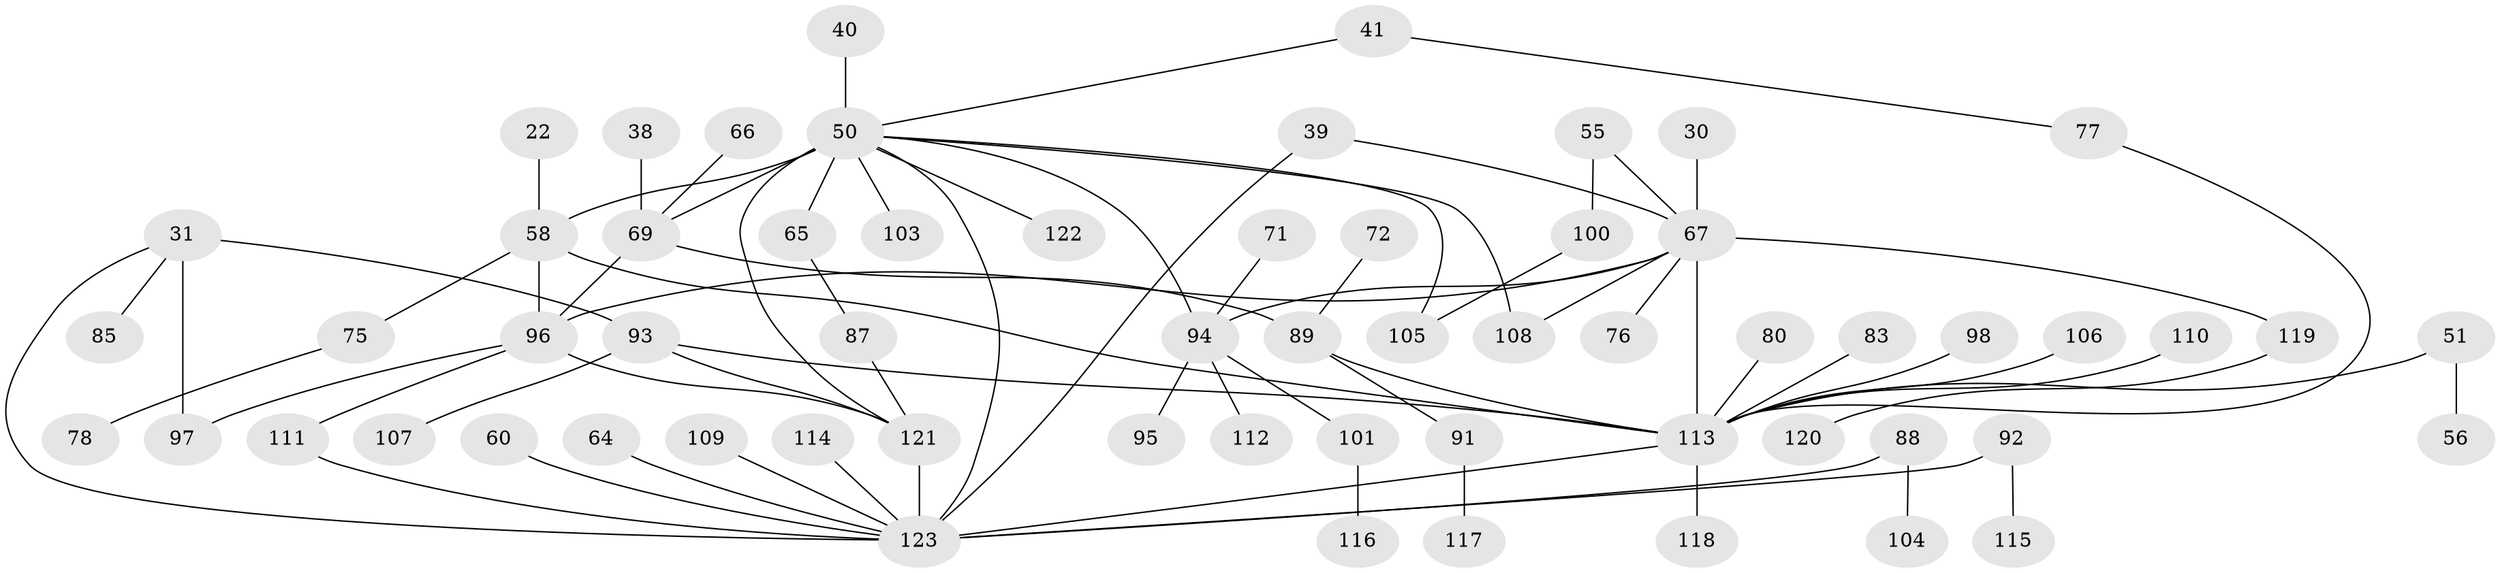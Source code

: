 // original degree distribution, {7: 0.032520325203252036, 6: 0.032520325203252036, 4: 0.0975609756097561, 5: 0.056910569105691054, 2: 0.36585365853658536, 3: 0.13821138211382114, 1: 0.2764227642276423}
// Generated by graph-tools (version 1.1) at 2025/45/03/04/25 21:45:10]
// undirected, 61 vertices, 76 edges
graph export_dot {
graph [start="1"]
  node [color=gray90,style=filled];
  22;
  30;
  31;
  38;
  39;
  40 [super="+28"];
  41;
  50 [super="+13+42+33"];
  51;
  55;
  56;
  58 [super="+24+3"];
  60;
  64;
  65;
  66;
  67 [super="+8+32"];
  69 [super="+19+62"];
  71;
  72;
  75;
  76;
  77 [super="+12"];
  78;
  80;
  83;
  85;
  87;
  88;
  89 [super="+37+84"];
  91;
  92;
  93 [super="+45"];
  94 [super="+81+57"];
  95;
  96 [super="+44+79+68"];
  97 [super="+46"];
  98;
  100;
  101;
  103;
  104;
  105 [super="+90"];
  106;
  107;
  108 [super="+99"];
  109;
  110;
  111;
  112;
  113 [super="+9+15+29+21+74+36+102"];
  114;
  115;
  116;
  117;
  118;
  119;
  120;
  121 [super="+82+73"];
  122;
  123 [super="+86+48"];
  22 -- 58;
  30 -- 67;
  31 -- 85;
  31 -- 97 [weight=2];
  31 -- 93;
  31 -- 123;
  38 -- 69 [weight=2];
  39 -- 123;
  39 -- 67;
  40 -- 50;
  41 -- 77;
  41 -- 50;
  50 -- 69 [weight=4];
  50 -- 65;
  50 -- 122;
  50 -- 103;
  50 -- 58 [weight=2];
  50 -- 94 [weight=2];
  50 -- 121 [weight=2];
  50 -- 105;
  50 -- 123;
  50 -- 108;
  51 -- 56;
  51 -- 113;
  55 -- 100;
  55 -- 67;
  58 -- 96 [weight=2];
  58 -- 75;
  58 -- 113;
  60 -- 123;
  64 -- 123;
  65 -- 87;
  66 -- 69;
  67 -- 119;
  67 -- 76;
  67 -- 94 [weight=2];
  67 -- 96 [weight=2];
  67 -- 108;
  67 -- 113 [weight=2];
  69 -- 89;
  69 -- 96;
  71 -- 94;
  72 -- 89;
  75 -- 78;
  77 -- 113;
  80 -- 113;
  83 -- 113;
  87 -- 121;
  88 -- 104;
  88 -- 123;
  89 -- 91;
  89 -- 113 [weight=2];
  91 -- 117;
  92 -- 115;
  92 -- 123;
  93 -- 107;
  93 -- 113 [weight=2];
  93 -- 121 [weight=2];
  94 -- 95;
  94 -- 112;
  94 -- 101;
  96 -- 121;
  96 -- 97;
  96 -- 111;
  98 -- 113;
  100 -- 105;
  101 -- 116;
  106 -- 113 [weight=2];
  109 -- 123;
  110 -- 113;
  111 -- 123;
  113 -- 118;
  113 -- 123 [weight=2];
  114 -- 123;
  119 -- 120;
  121 -- 123;
}
